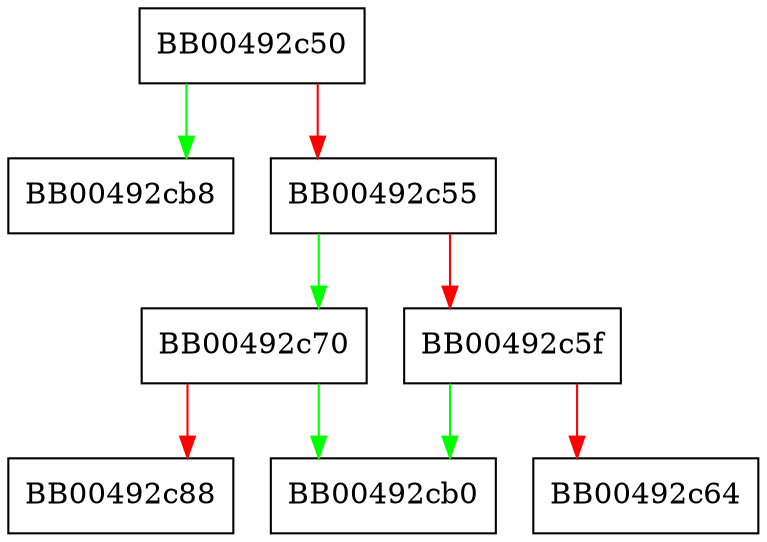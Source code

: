 digraph SSL_alloc_buffers {
  node [shape="box"];
  graph [splines=ortho];
  BB00492c50 -> BB00492cb8 [color="green"];
  BB00492c50 -> BB00492c55 [color="red"];
  BB00492c55 -> BB00492c70 [color="green"];
  BB00492c55 -> BB00492c5f [color="red"];
  BB00492c5f -> BB00492cb0 [color="green"];
  BB00492c5f -> BB00492c64 [color="red"];
  BB00492c70 -> BB00492cb0 [color="green"];
  BB00492c70 -> BB00492c88 [color="red"];
}